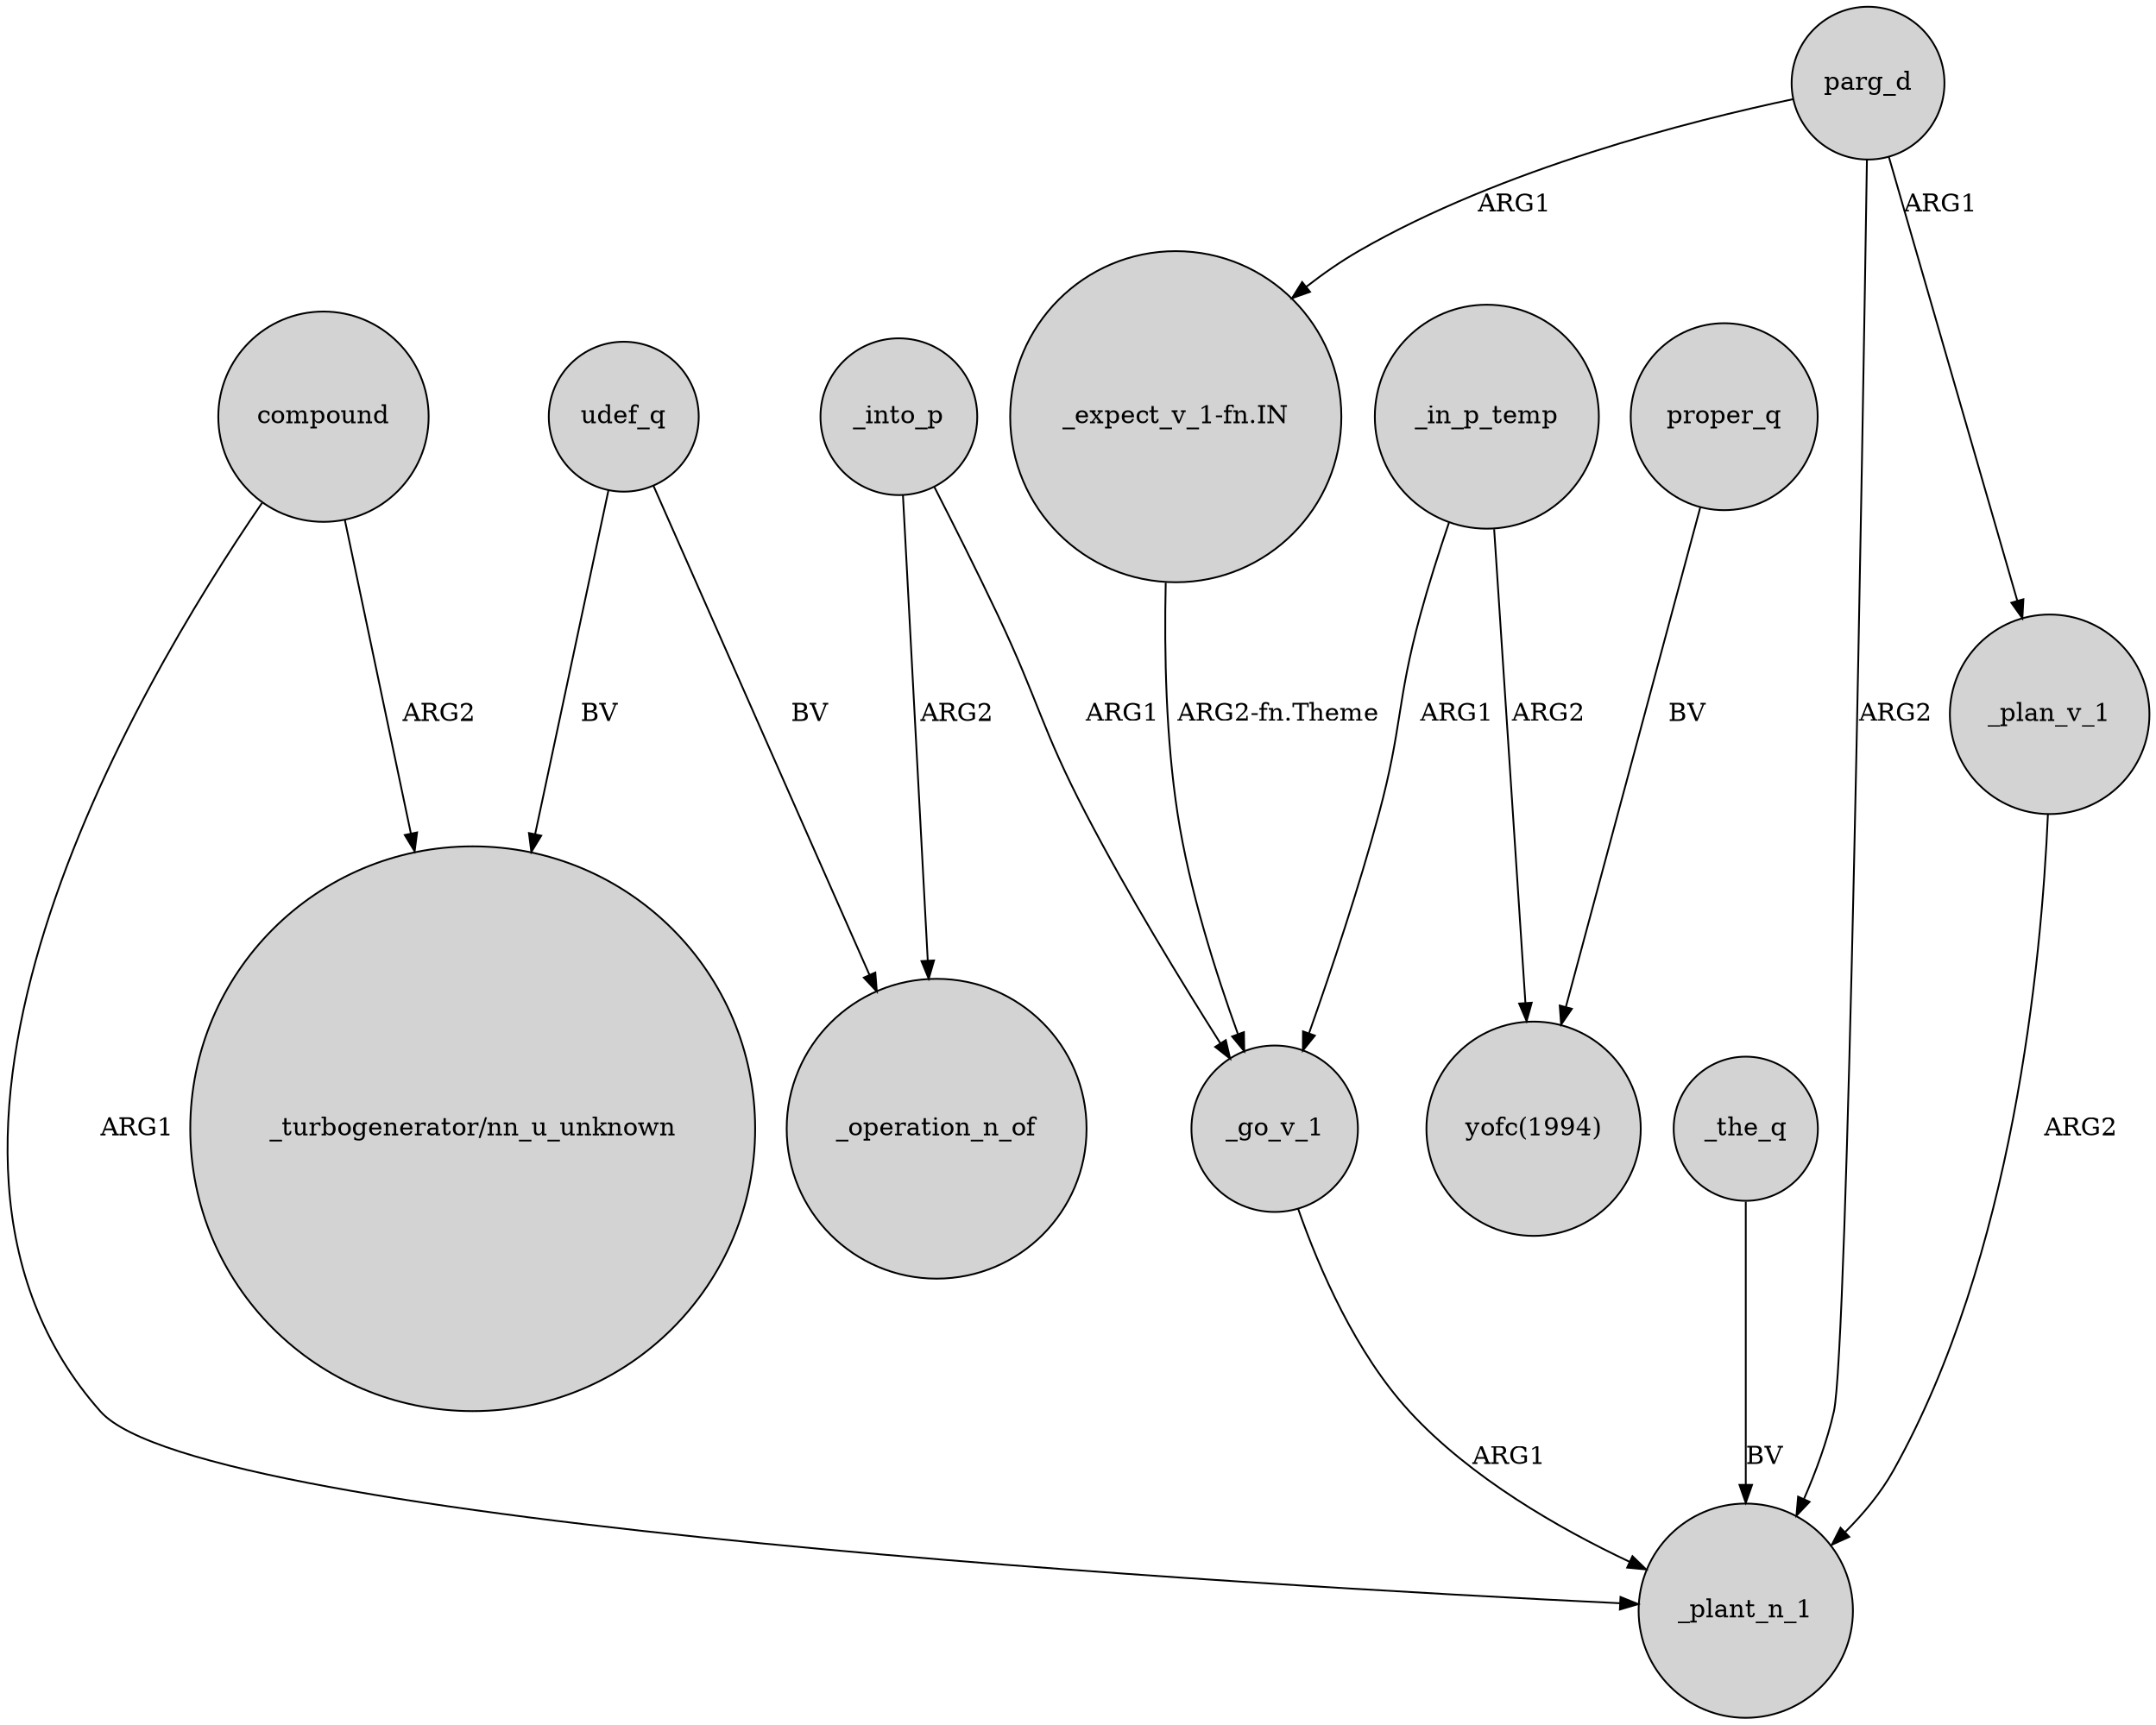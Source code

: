 digraph {
	node [shape=circle style=filled]
	_in_p_temp -> _go_v_1 [label=ARG1]
	compound -> _plant_n_1 [label=ARG1]
	proper_q -> "yofc(1994)" [label=BV]
	"_expect_v_1-fn.IN" -> _go_v_1 [label="ARG2-fn.Theme"]
	compound -> "_turbogenerator/nn_u_unknown" [label=ARG2]
	_the_q -> _plant_n_1 [label=BV]
	parg_d -> "_expect_v_1-fn.IN" [label=ARG1]
	_go_v_1 -> _plant_n_1 [label=ARG1]
	udef_q -> "_turbogenerator/nn_u_unknown" [label=BV]
	udef_q -> _operation_n_of [label=BV]
	_into_p -> _go_v_1 [label=ARG1]
	_plan_v_1 -> _plant_n_1 [label=ARG2]
	parg_d -> _plant_n_1 [label=ARG2]
	parg_d -> _plan_v_1 [label=ARG1]
	_in_p_temp -> "yofc(1994)" [label=ARG2]
	_into_p -> _operation_n_of [label=ARG2]
}
